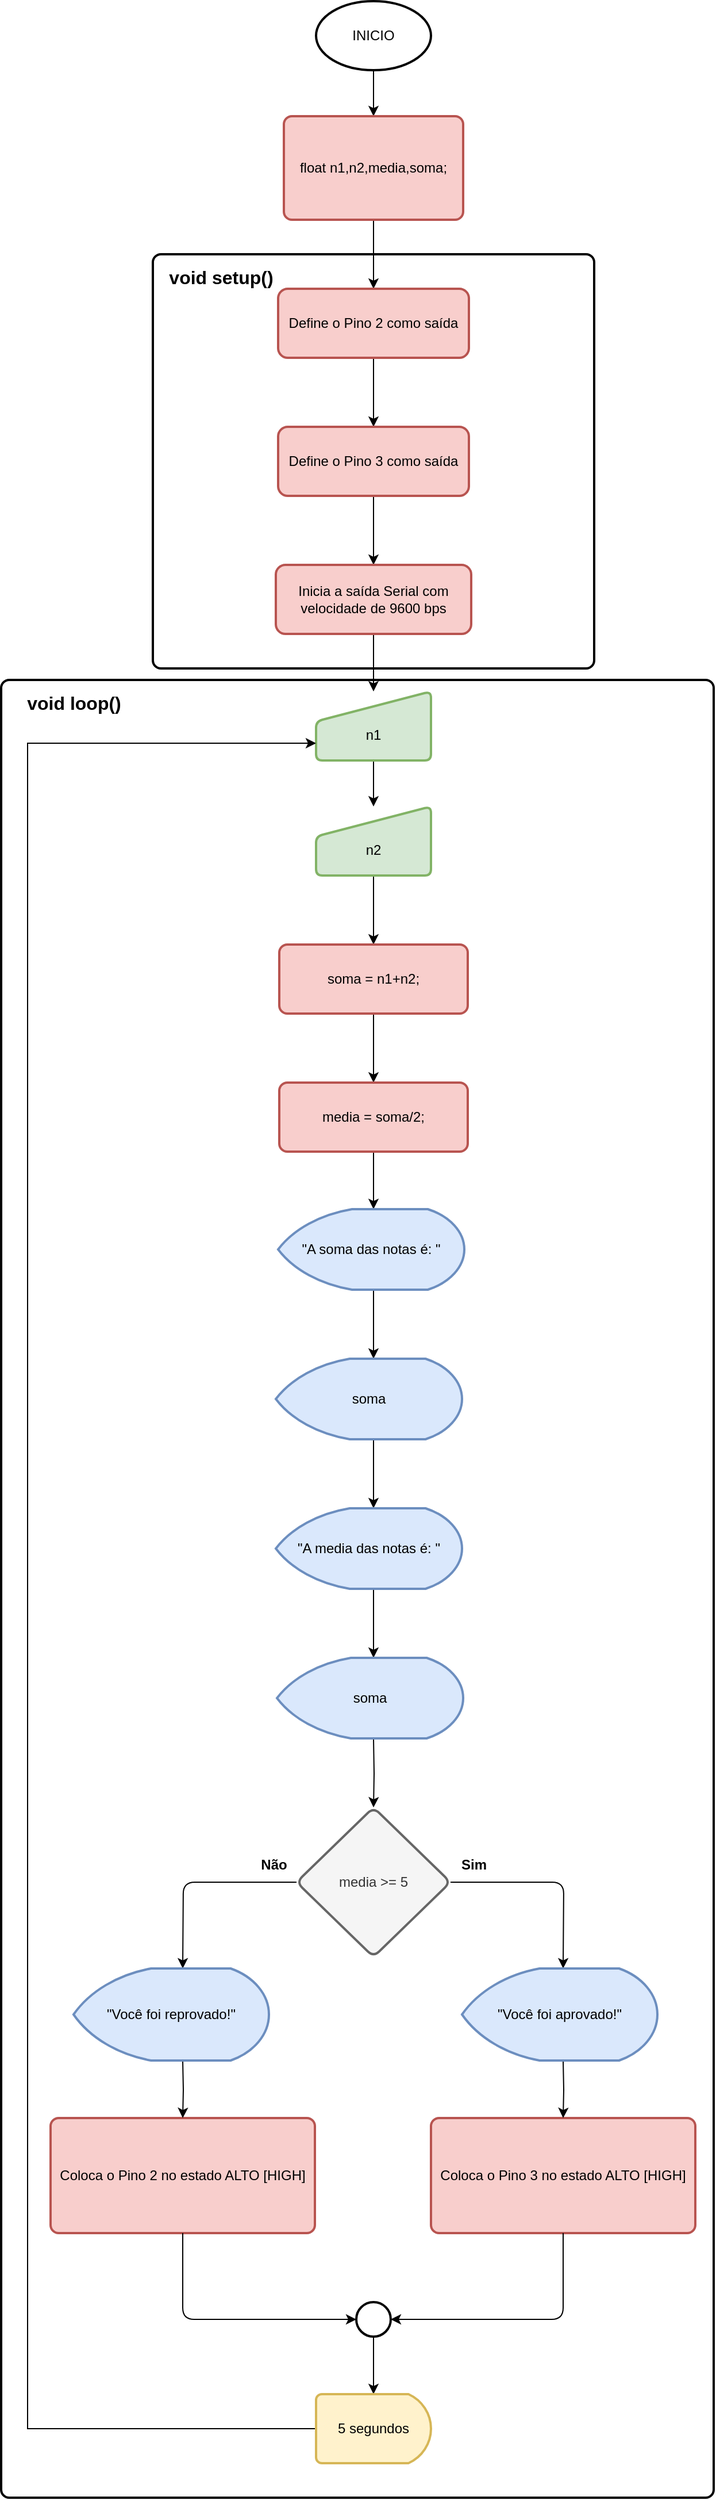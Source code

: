 <mxfile version="14.2.4" type="device"><diagram id="C5RBs43oDa-KdzZeNtuy" name="Page-1"><mxGraphModel dx="1221" dy="615" grid="1" gridSize="10" guides="1" tooltips="1" connect="1" arrows="1" fold="1" page="1" pageScale="1" pageWidth="1654" pageHeight="2336" math="0" shadow="0"><root><mxCell id="WIyWlLk6GJQsqaUBKTNV-0"/><mxCell id="WIyWlLk6GJQsqaUBKTNV-1" parent="WIyWlLk6GJQsqaUBKTNV-0"/><mxCell id="S3CEzBnEcoztd42SuHwG-57" value="" style="rounded=1;whiteSpace=wrap;html=1;absoluteArcSize=1;arcSize=14;strokeWidth=2;" parent="WIyWlLk6GJQsqaUBKTNV-1" vertex="1"><mxGeometry x="517" y="620" width="620" height="1580" as="geometry"/></mxCell><mxCell id="S3CEzBnEcoztd42SuHwG-55" value="" style="rounded=1;whiteSpace=wrap;html=1;absoluteArcSize=1;arcSize=14;strokeWidth=2;" parent="WIyWlLk6GJQsqaUBKTNV-1" vertex="1"><mxGeometry x="649" y="250" width="384" height="360" as="geometry"/></mxCell><mxCell id="S3CEzBnEcoztd42SuHwG-2" value="" style="edgeStyle=orthogonalEdgeStyle;rounded=0;orthogonalLoop=1;jettySize=auto;html=1;" parent="WIyWlLk6GJQsqaUBKTNV-1" source="S3CEzBnEcoztd42SuHwG-0" target="S3CEzBnEcoztd42SuHwG-1" edge="1"><mxGeometry relative="1" as="geometry"/></mxCell><mxCell id="S3CEzBnEcoztd42SuHwG-0" value="INICIO" style="strokeWidth=2;html=1;shape=mxgraph.flowchart.start_1;whiteSpace=wrap;" parent="WIyWlLk6GJQsqaUBKTNV-1" vertex="1"><mxGeometry x="791" y="30" width="100" height="60" as="geometry"/></mxCell><mxCell id="Tps0Mu6I2_RjO8l8B4Mt-0" value="" style="edgeStyle=orthogonalEdgeStyle;rounded=0;orthogonalLoop=1;jettySize=auto;html=1;" parent="WIyWlLk6GJQsqaUBKTNV-1" source="S3CEzBnEcoztd42SuHwG-1" target="S3CEzBnEcoztd42SuHwG-16" edge="1"><mxGeometry relative="1" as="geometry"/></mxCell><mxCell id="S3CEzBnEcoztd42SuHwG-1" value="float n1,n2,media,soma;" style="rounded=1;whiteSpace=wrap;html=1;absoluteArcSize=1;arcSize=14;strokeWidth=2;fillColor=#f8cecc;strokeColor=#b85450;" parent="WIyWlLk6GJQsqaUBKTNV-1" vertex="1"><mxGeometry x="763" y="130" width="156" height="90" as="geometry"/></mxCell><mxCell id="S3CEzBnEcoztd42SuHwG-7" value="" style="edgeStyle=orthogonalEdgeStyle;rounded=0;orthogonalLoop=1;jettySize=auto;html=1;" parent="WIyWlLk6GJQsqaUBKTNV-1" source="S3CEzBnEcoztd42SuHwG-5" target="S3CEzBnEcoztd42SuHwG-6" edge="1"><mxGeometry relative="1" as="geometry"/></mxCell><mxCell id="S3CEzBnEcoztd42SuHwG-5" value="&lt;br&gt;n1" style="html=1;strokeWidth=2;shape=manualInput;whiteSpace=wrap;rounded=1;size=26;arcSize=11;fillColor=#d5e8d4;strokeColor=#82b366;" parent="WIyWlLk6GJQsqaUBKTNV-1" vertex="1"><mxGeometry x="791" y="630" width="100" height="60" as="geometry"/></mxCell><mxCell id="S3CEzBnEcoztd42SuHwG-13" value="" style="edgeStyle=orthogonalEdgeStyle;rounded=0;orthogonalLoop=1;jettySize=auto;html=1;" parent="WIyWlLk6GJQsqaUBKTNV-1" source="S3CEzBnEcoztd42SuHwG-6" target="S3CEzBnEcoztd42SuHwG-11" edge="1"><mxGeometry relative="1" as="geometry"/></mxCell><mxCell id="S3CEzBnEcoztd42SuHwG-6" value="&lt;br&gt;n2" style="html=1;strokeWidth=2;shape=manualInput;whiteSpace=wrap;rounded=1;size=26;arcSize=11;fillColor=#d5e8d4;strokeColor=#82b366;" parent="WIyWlLk6GJQsqaUBKTNV-1" vertex="1"><mxGeometry x="791" y="730" width="100" height="60" as="geometry"/></mxCell><mxCell id="S3CEzBnEcoztd42SuHwG-15" value="" style="edgeStyle=orthogonalEdgeStyle;rounded=0;orthogonalLoop=1;jettySize=auto;html=1;" parent="WIyWlLk6GJQsqaUBKTNV-1" source="S3CEzBnEcoztd42SuHwG-11" target="S3CEzBnEcoztd42SuHwG-14" edge="1"><mxGeometry relative="1" as="geometry"/></mxCell><mxCell id="S3CEzBnEcoztd42SuHwG-11" value="soma = n1+n2;" style="rounded=1;whiteSpace=wrap;html=1;absoluteArcSize=1;arcSize=14;strokeWidth=2;fillColor=#f8cecc;strokeColor=#b85450;" parent="WIyWlLk6GJQsqaUBKTNV-1" vertex="1"><mxGeometry x="759" y="850" width="164" height="60" as="geometry"/></mxCell><mxCell id="Tps0Mu6I2_RjO8l8B4Mt-2" value="" style="edgeStyle=orthogonalEdgeStyle;rounded=0;orthogonalLoop=1;jettySize=auto;html=1;" parent="WIyWlLk6GJQsqaUBKTNV-1" source="S3CEzBnEcoztd42SuHwG-14" edge="1"><mxGeometry relative="1" as="geometry"><mxPoint x="841" y="1080" as="targetPoint"/></mxGeometry></mxCell><mxCell id="S3CEzBnEcoztd42SuHwG-14" value="media = soma/2;" style="rounded=1;whiteSpace=wrap;html=1;absoluteArcSize=1;arcSize=14;strokeWidth=2;fillColor=#f8cecc;strokeColor=#b85450;" parent="WIyWlLk6GJQsqaUBKTNV-1" vertex="1"><mxGeometry x="759" y="970" width="164" height="60" as="geometry"/></mxCell><mxCell id="S3CEzBnEcoztd42SuHwG-19" value="" style="edgeStyle=orthogonalEdgeStyle;rounded=0;orthogonalLoop=1;jettySize=auto;html=1;" parent="WIyWlLk6GJQsqaUBKTNV-1" source="S3CEzBnEcoztd42SuHwG-16" target="S3CEzBnEcoztd42SuHwG-18" edge="1"><mxGeometry relative="1" as="geometry"/></mxCell><mxCell id="S3CEzBnEcoztd42SuHwG-16" value="Define o Pino 2 como saída" style="whiteSpace=wrap;html=1;rounded=1;strokeWidth=2;arcSize=14;fillColor=#f8cecc;strokeColor=#b85450;" parent="WIyWlLk6GJQsqaUBKTNV-1" vertex="1"><mxGeometry x="758" y="280" width="166" height="60" as="geometry"/></mxCell><mxCell id="S3CEzBnEcoztd42SuHwG-21" value="" style="edgeStyle=orthogonalEdgeStyle;rounded=0;orthogonalLoop=1;jettySize=auto;html=1;" parent="WIyWlLk6GJQsqaUBKTNV-1" source="S3CEzBnEcoztd42SuHwG-18" target="S3CEzBnEcoztd42SuHwG-20" edge="1"><mxGeometry relative="1" as="geometry"/></mxCell><mxCell id="S3CEzBnEcoztd42SuHwG-18" value="Define o Pino 3 como saída" style="whiteSpace=wrap;html=1;rounded=1;strokeWidth=2;arcSize=14;fillColor=#f8cecc;strokeColor=#b85450;" parent="WIyWlLk6GJQsqaUBKTNV-1" vertex="1"><mxGeometry x="758" y="400" width="166" height="60" as="geometry"/></mxCell><mxCell id="Tps0Mu6I2_RjO8l8B4Mt-1" value="" style="edgeStyle=orthogonalEdgeStyle;rounded=0;orthogonalLoop=1;jettySize=auto;html=1;" parent="WIyWlLk6GJQsqaUBKTNV-1" source="S3CEzBnEcoztd42SuHwG-20" target="S3CEzBnEcoztd42SuHwG-5" edge="1"><mxGeometry relative="1" as="geometry"/></mxCell><mxCell id="S3CEzBnEcoztd42SuHwG-20" value="Inicia a saída Serial com velocidade de 9600 bps" style="whiteSpace=wrap;html=1;rounded=1;strokeWidth=2;arcSize=14;fillColor=#f8cecc;strokeColor=#b85450;" parent="WIyWlLk6GJQsqaUBKTNV-1" vertex="1"><mxGeometry x="756" y="520" width="170" height="60" as="geometry"/></mxCell><mxCell id="S3CEzBnEcoztd42SuHwG-22" value="media &amp;gt;= 5" style="rhombus;whiteSpace=wrap;html=1;rounded=1;strokeWidth=2;arcSize=14;fillColor=#f5f5f5;strokeColor=#666666;fontColor=#333333;" parent="WIyWlLk6GJQsqaUBKTNV-1" vertex="1"><mxGeometry x="774" y="1600" width="134" height="130" as="geometry"/></mxCell><mxCell id="S3CEzBnEcoztd42SuHwG-24" value="Coloca o Pino 3 no estado ALTO [HIGH]" style="rounded=1;whiteSpace=wrap;html=1;absoluteArcSize=1;arcSize=14;strokeWidth=2;fillColor=#f8cecc;strokeColor=#b85450;" parent="WIyWlLk6GJQsqaUBKTNV-1" vertex="1"><mxGeometry x="891" y="1870" width="230" height="100" as="geometry"/></mxCell><mxCell id="S3CEzBnEcoztd42SuHwG-29" value="Sim" style="text;html=1;align=center;verticalAlign=middle;resizable=0;points=[];autosize=1;fontStyle=1" parent="WIyWlLk6GJQsqaUBKTNV-1" vertex="1"><mxGeometry x="908" y="1640" width="40" height="20" as="geometry"/></mxCell><mxCell id="S3CEzBnEcoztd42SuHwG-30" value="Não" style="text;html=1;align=center;verticalAlign=middle;resizable=0;points=[];autosize=1;fontStyle=1" parent="WIyWlLk6GJQsqaUBKTNV-1" vertex="1"><mxGeometry x="734" y="1640" width="40" height="20" as="geometry"/></mxCell><mxCell id="S3CEzBnEcoztd42SuHwG-31" value="Coloca o Pino 2 no estado ALTO [HIGH]" style="rounded=1;whiteSpace=wrap;html=1;absoluteArcSize=1;arcSize=14;strokeWidth=2;fillColor=#f8cecc;strokeColor=#b85450;" parent="WIyWlLk6GJQsqaUBKTNV-1" vertex="1"><mxGeometry x="560" y="1870" width="230" height="100" as="geometry"/></mxCell><mxCell id="S3CEzBnEcoztd42SuHwG-35" value="" style="edgeStyle=orthogonalEdgeStyle;rounded=0;orthogonalLoop=1;jettySize=auto;html=1;" parent="WIyWlLk6GJQsqaUBKTNV-1" edge="1"><mxGeometry relative="1" as="geometry"><mxPoint x="841" y="1150" as="sourcePoint"/><mxPoint x="841" y="1210" as="targetPoint"/></mxGeometry></mxCell><mxCell id="S3CEzBnEcoztd42SuHwG-38" value="" style="edgeStyle=orthogonalEdgeStyle;rounded=0;orthogonalLoop=1;jettySize=auto;html=1;" parent="WIyWlLk6GJQsqaUBKTNV-1" edge="1"><mxGeometry relative="1" as="geometry"><mxPoint x="841" y="1280" as="sourcePoint"/><mxPoint x="841" y="1340" as="targetPoint"/></mxGeometry></mxCell><mxCell id="S3CEzBnEcoztd42SuHwG-39" value="" style="edgeStyle=orthogonalEdgeStyle;rounded=0;orthogonalLoop=1;jettySize=auto;html=1;" parent="WIyWlLk6GJQsqaUBKTNV-1" edge="1"><mxGeometry relative="1" as="geometry"><mxPoint x="841" y="1410" as="sourcePoint"/><mxPoint x="841" y="1470" as="targetPoint"/></mxGeometry></mxCell><mxCell id="S3CEzBnEcoztd42SuHwG-40" value="" style="edgeStyle=orthogonalEdgeStyle;rounded=0;orthogonalLoop=1;jettySize=auto;html=1;" parent="WIyWlLk6GJQsqaUBKTNV-1" target="S3CEzBnEcoztd42SuHwG-22" edge="1"><mxGeometry relative="1" as="geometry"><mxPoint x="841" y="1540" as="sourcePoint"/></mxGeometry></mxCell><mxCell id="S3CEzBnEcoztd42SuHwG-44" value="" style="edgeStyle=orthogonalEdgeStyle;rounded=0;orthogonalLoop=1;jettySize=auto;html=1;" parent="WIyWlLk6GJQsqaUBKTNV-1" target="S3CEzBnEcoztd42SuHwG-24" edge="1"><mxGeometry relative="1" as="geometry"><mxPoint x="1006" y="1820" as="sourcePoint"/></mxGeometry></mxCell><mxCell id="S3CEzBnEcoztd42SuHwG-43" value="" style="edgeStyle=orthogonalEdgeStyle;rounded=0;orthogonalLoop=1;jettySize=auto;html=1;" parent="WIyWlLk6GJQsqaUBKTNV-1" target="S3CEzBnEcoztd42SuHwG-31" edge="1"><mxGeometry relative="1" as="geometry"><mxPoint x="675" y="1820" as="sourcePoint"/></mxGeometry></mxCell><mxCell id="S3CEzBnEcoztd42SuHwG-45" value="" style="endArrow=classic;html=1;exitX=0;exitY=0.5;exitDx=0;exitDy=0;entryX=0.5;entryY=0;entryDx=0;entryDy=0;edgeStyle=orthogonalEdgeStyle;" parent="WIyWlLk6GJQsqaUBKTNV-1" source="S3CEzBnEcoztd42SuHwG-22" edge="1"><mxGeometry width="50" height="50" relative="1" as="geometry"><mxPoint x="877" y="1810" as="sourcePoint"/><mxPoint x="675" y="1740" as="targetPoint"/></mxGeometry></mxCell><mxCell id="S3CEzBnEcoztd42SuHwG-46" value="" style="endArrow=classic;html=1;exitX=1;exitY=0.5;exitDx=0;exitDy=0;entryX=0.5;entryY=0;entryDx=0;entryDy=0;edgeStyle=orthogonalEdgeStyle;" parent="WIyWlLk6GJQsqaUBKTNV-1" source="S3CEzBnEcoztd42SuHwG-22" edge="1"><mxGeometry width="50" height="50" relative="1" as="geometry"><mxPoint x="784" y="1675" as="sourcePoint"/><mxPoint x="1006" y="1740" as="targetPoint"/></mxGeometry></mxCell><mxCell id="S3CEzBnEcoztd42SuHwG-53" value="" style="edgeStyle=orthogonalEdgeStyle;rounded=0;orthogonalLoop=1;jettySize=auto;html=1;entryX=0.5;entryY=0;entryDx=0;entryDy=0;entryPerimeter=0;" parent="WIyWlLk6GJQsqaUBKTNV-1" source="S3CEzBnEcoztd42SuHwG-47" target="S3CEzBnEcoztd42SuHwG-52" edge="1"><mxGeometry relative="1" as="geometry"/></mxCell><mxCell id="S3CEzBnEcoztd42SuHwG-47" value="" style="strokeWidth=2;html=1;shape=mxgraph.flowchart.start_2;whiteSpace=wrap;" parent="WIyWlLk6GJQsqaUBKTNV-1" vertex="1"><mxGeometry x="826" y="2030" width="30" height="30" as="geometry"/></mxCell><mxCell id="S3CEzBnEcoztd42SuHwG-48" value="" style="endArrow=classic;html=1;exitX=0.5;exitY=1;exitDx=0;exitDy=0;entryX=0;entryY=0.5;entryDx=0;entryDy=0;entryPerimeter=0;edgeStyle=orthogonalEdgeStyle;" parent="WIyWlLk6GJQsqaUBKTNV-1" source="S3CEzBnEcoztd42SuHwG-31" target="S3CEzBnEcoztd42SuHwG-47" edge="1"><mxGeometry width="50" height="50" relative="1" as="geometry"><mxPoint x="827" y="2130" as="sourcePoint"/><mxPoint x="877" y="2080" as="targetPoint"/></mxGeometry></mxCell><mxCell id="S3CEzBnEcoztd42SuHwG-49" value="" style="endArrow=classic;html=1;exitX=0.5;exitY=1;exitDx=0;exitDy=0;entryX=1;entryY=0.5;entryDx=0;entryDy=0;entryPerimeter=0;edgeStyle=orthogonalEdgeStyle;" parent="WIyWlLk6GJQsqaUBKTNV-1" source="S3CEzBnEcoztd42SuHwG-24" target="S3CEzBnEcoztd42SuHwG-47" edge="1"><mxGeometry width="50" height="50" relative="1" as="geometry"><mxPoint x="685.0" y="1980" as="sourcePoint"/><mxPoint x="917" y="2125" as="targetPoint"/></mxGeometry></mxCell><mxCell id="S3CEzBnEcoztd42SuHwG-54" value="" style="edgeStyle=orthogonalEdgeStyle;rounded=0;orthogonalLoop=1;jettySize=auto;html=1;entryX=0;entryY=0.75;entryDx=0;entryDy=0;" parent="WIyWlLk6GJQsqaUBKTNV-1" source="S3CEzBnEcoztd42SuHwG-52" target="S3CEzBnEcoztd42SuHwG-5" edge="1"><mxGeometry relative="1" as="geometry"><mxPoint x="841" y="2220" as="targetPoint"/><Array as="points"><mxPoint x="540" y="2140"/><mxPoint x="540" y="675"/></Array></mxGeometry></mxCell><mxCell id="S3CEzBnEcoztd42SuHwG-52" value="5 segundos" style="strokeWidth=2;html=1;shape=mxgraph.flowchart.delay;whiteSpace=wrap;fillColor=#fff2cc;strokeColor=#d6b656;" parent="WIyWlLk6GJQsqaUBKTNV-1" vertex="1"><mxGeometry x="791" y="2110" width="100" height="60" as="geometry"/></mxCell><mxCell id="S3CEzBnEcoztd42SuHwG-56" value="void setup()" style="text;html=1;align=center;verticalAlign=middle;resizable=0;points=[];autosize=1;fontSize=16;fontStyle=1" parent="WIyWlLk6GJQsqaUBKTNV-1" vertex="1"><mxGeometry x="653" y="260" width="110" height="20" as="geometry"/></mxCell><mxCell id="S3CEzBnEcoztd42SuHwG-58" value="void loop()" style="text;html=1;align=center;verticalAlign=middle;resizable=0;points=[];autosize=1;fontSize=16;fontStyle=1" parent="WIyWlLk6GJQsqaUBKTNV-1" vertex="1"><mxGeometry x="530" y="630" width="100" height="20" as="geometry"/></mxCell><mxCell id="2JOTgTfmrvrquRskniBF-0" value="&lt;span&gt;&quot;A soma das notas é: &quot;&lt;/span&gt;" style="strokeWidth=2;html=1;shape=mxgraph.flowchart.display;whiteSpace=wrap;fillColor=#dae8fc;strokeColor=#6c8ebf;" vertex="1" parent="WIyWlLk6GJQsqaUBKTNV-1"><mxGeometry x="758" y="1080" width="162" height="70" as="geometry"/></mxCell><mxCell id="2JOTgTfmrvrquRskniBF-1" value="&quot;A media das notas é: &quot;" style="strokeWidth=2;html=1;shape=mxgraph.flowchart.display;whiteSpace=wrap;fillColor=#dae8fc;strokeColor=#6c8ebf;" vertex="1" parent="WIyWlLk6GJQsqaUBKTNV-1"><mxGeometry x="756" y="1340" width="162" height="70" as="geometry"/></mxCell><mxCell id="2JOTgTfmrvrquRskniBF-2" value="&lt;span&gt;soma&lt;/span&gt;" style="strokeWidth=2;html=1;shape=mxgraph.flowchart.display;whiteSpace=wrap;fillColor=#dae8fc;strokeColor=#6c8ebf;" vertex="1" parent="WIyWlLk6GJQsqaUBKTNV-1"><mxGeometry x="756" y="1210" width="162" height="70" as="geometry"/></mxCell><mxCell id="2JOTgTfmrvrquRskniBF-3" value="&lt;span&gt;soma&lt;/span&gt;" style="strokeWidth=2;html=1;shape=mxgraph.flowchart.display;whiteSpace=wrap;fillColor=#dae8fc;strokeColor=#6c8ebf;" vertex="1" parent="WIyWlLk6GJQsqaUBKTNV-1"><mxGeometry x="757" y="1470" width="162" height="70" as="geometry"/></mxCell><mxCell id="2JOTgTfmrvrquRskniBF-4" value="&quot;Você foi reprovado!&quot;" style="strokeWidth=2;html=1;shape=mxgraph.flowchart.display;whiteSpace=wrap;fillColor=#dae8fc;strokeColor=#6c8ebf;" vertex="1" parent="WIyWlLk6GJQsqaUBKTNV-1"><mxGeometry x="580" y="1740" width="170" height="80" as="geometry"/></mxCell><mxCell id="2JOTgTfmrvrquRskniBF-5" value="&quot;Você foi aprovado!&quot;" style="strokeWidth=2;html=1;shape=mxgraph.flowchart.display;whiteSpace=wrap;fillColor=#dae8fc;strokeColor=#6c8ebf;" vertex="1" parent="WIyWlLk6GJQsqaUBKTNV-1"><mxGeometry x="918" y="1740" width="170" height="80" as="geometry"/></mxCell></root></mxGraphModel></diagram></mxfile>